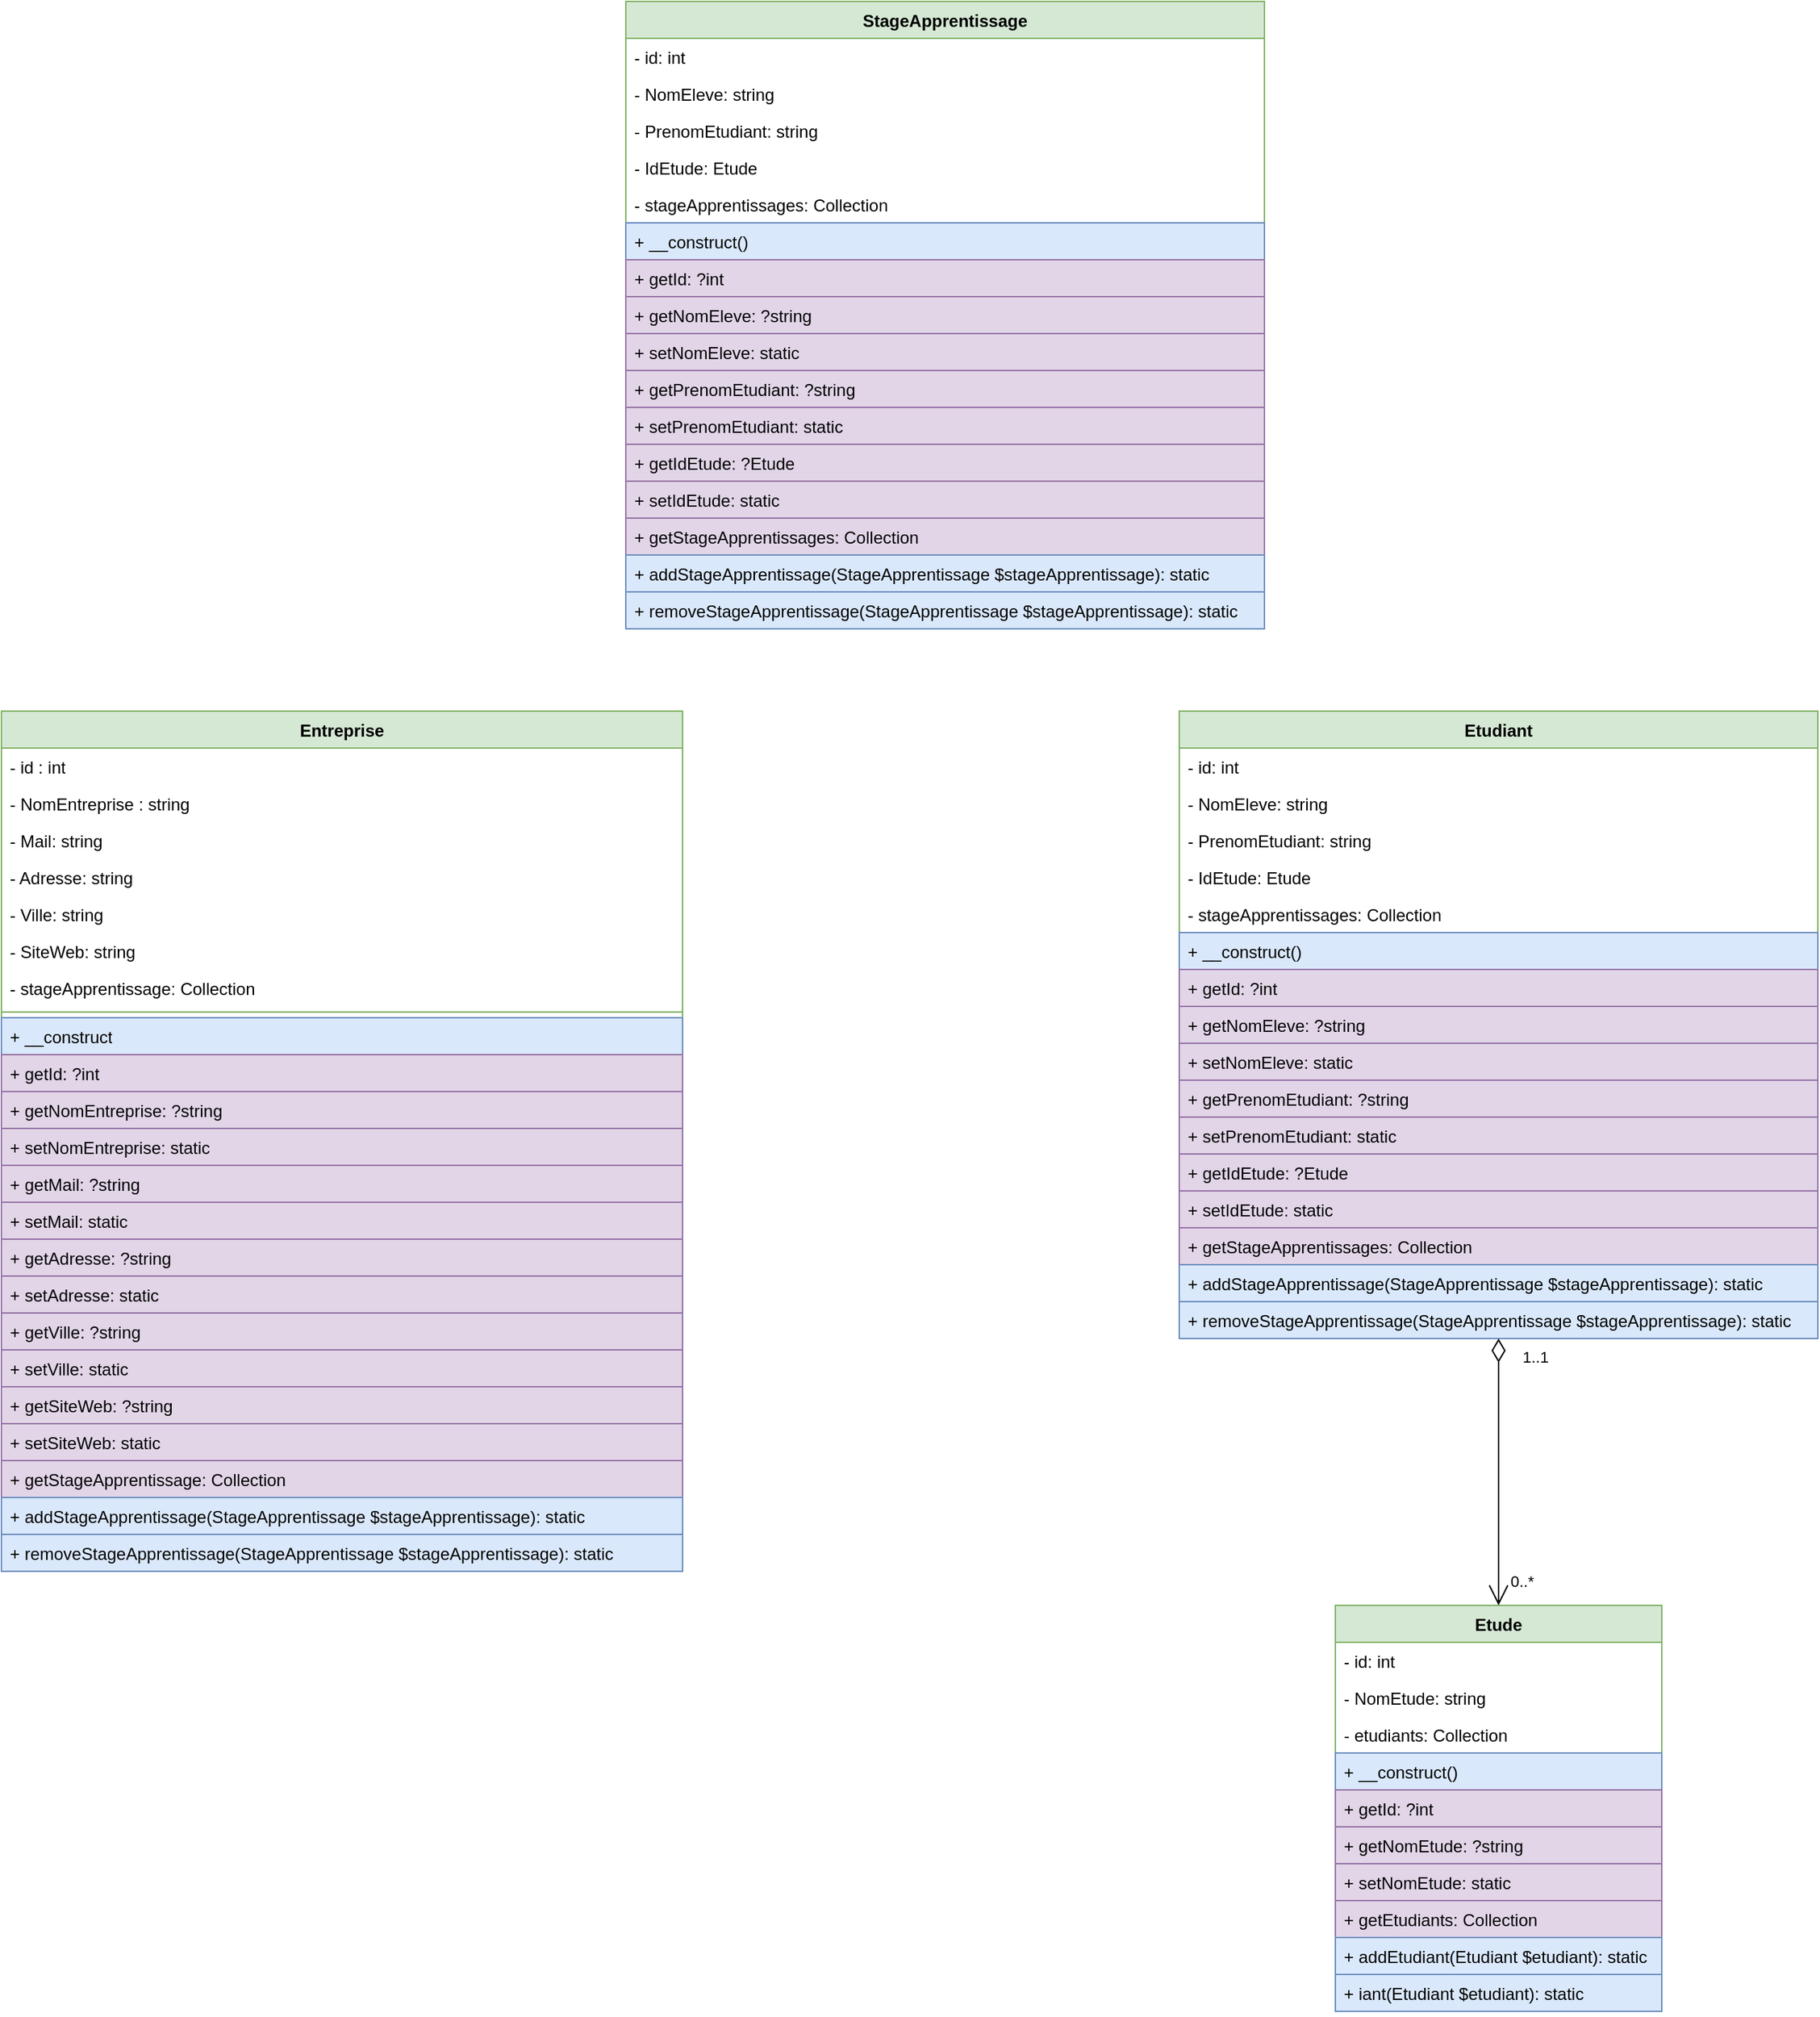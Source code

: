 <mxfile version="24.1.0" type="github">
  <diagram name="Page-1" id="tTyukOXu0yuskVTuLJfC">
    <mxGraphModel dx="1434" dy="1951" grid="1" gridSize="10" guides="1" tooltips="1" connect="1" arrows="1" fold="1" page="1" pageScale="1" pageWidth="827" pageHeight="1169" math="0" shadow="0">
      <root>
        <mxCell id="0" />
        <mxCell id="1" parent="0" />
        <mxCell id="duEF9Qy1ewrFmxR0d5C5-20" value="Entreprise" style="swimlane;fontStyle=1;align=center;verticalAlign=top;childLayout=stackLayout;horizontal=1;startSize=26;horizontalStack=0;resizeParent=1;resizeParentMax=0;resizeLast=0;collapsible=1;marginBottom=0;whiteSpace=wrap;html=1;fillColor=#d5e8d4;strokeColor=#82b366;" vertex="1" parent="1">
          <mxGeometry x="30" y="200" width="480" height="606" as="geometry" />
        </mxCell>
        <mxCell id="duEF9Qy1ewrFmxR0d5C5-21" value="&lt;div&gt;- id : int&lt;/div&gt;" style="text;strokeColor=none;fillColor=none;align=left;verticalAlign=top;spacingLeft=4;spacingRight=4;overflow=hidden;rotatable=0;points=[[0,0.5],[1,0.5]];portConstraint=eastwest;whiteSpace=wrap;html=1;" vertex="1" parent="duEF9Qy1ewrFmxR0d5C5-20">
          <mxGeometry y="26" width="480" height="26" as="geometry" />
        </mxCell>
        <mxCell id="duEF9Qy1ewrFmxR0d5C5-29" value="&lt;div&gt;- NomEntreprise : string&lt;br&gt;&lt;/div&gt;" style="text;strokeColor=none;fillColor=none;align=left;verticalAlign=top;spacingLeft=4;spacingRight=4;overflow=hidden;rotatable=0;points=[[0,0.5],[1,0.5]];portConstraint=eastwest;whiteSpace=wrap;html=1;" vertex="1" parent="duEF9Qy1ewrFmxR0d5C5-20">
          <mxGeometry y="52" width="480" height="26" as="geometry" />
        </mxCell>
        <mxCell id="duEF9Qy1ewrFmxR0d5C5-34" value="&lt;div&gt;- Mail: string&lt;br&gt;&lt;/div&gt;" style="text;strokeColor=none;fillColor=none;align=left;verticalAlign=top;spacingLeft=4;spacingRight=4;overflow=hidden;rotatable=0;points=[[0,0.5],[1,0.5]];portConstraint=eastwest;whiteSpace=wrap;html=1;" vertex="1" parent="duEF9Qy1ewrFmxR0d5C5-20">
          <mxGeometry y="78" width="480" height="26" as="geometry" />
        </mxCell>
        <mxCell id="duEF9Qy1ewrFmxR0d5C5-35" value="&lt;div&gt;- Adresse: string&lt;br&gt;&lt;/div&gt;" style="text;strokeColor=none;fillColor=none;align=left;verticalAlign=top;spacingLeft=4;spacingRight=4;overflow=hidden;rotatable=0;points=[[0,0.5],[1,0.5]];portConstraint=eastwest;whiteSpace=wrap;html=1;" vertex="1" parent="duEF9Qy1ewrFmxR0d5C5-20">
          <mxGeometry y="104" width="480" height="26" as="geometry" />
        </mxCell>
        <mxCell id="duEF9Qy1ewrFmxR0d5C5-37" value="&lt;div&gt;- Ville: string&lt;br&gt;&lt;/div&gt;" style="text;strokeColor=none;fillColor=none;align=left;verticalAlign=top;spacingLeft=4;spacingRight=4;overflow=hidden;rotatable=0;points=[[0,0.5],[1,0.5]];portConstraint=eastwest;whiteSpace=wrap;html=1;" vertex="1" parent="duEF9Qy1ewrFmxR0d5C5-20">
          <mxGeometry y="130" width="480" height="26" as="geometry" />
        </mxCell>
        <mxCell id="duEF9Qy1ewrFmxR0d5C5-36" value="&lt;div&gt;- SiteWeb: string&lt;br&gt;&lt;/div&gt;" style="text;strokeColor=none;fillColor=none;align=left;verticalAlign=top;spacingLeft=4;spacingRight=4;overflow=hidden;rotatable=0;points=[[0,0.5],[1,0.5]];portConstraint=eastwest;whiteSpace=wrap;html=1;" vertex="1" parent="duEF9Qy1ewrFmxR0d5C5-20">
          <mxGeometry y="156" width="480" height="26" as="geometry" />
        </mxCell>
        <mxCell id="duEF9Qy1ewrFmxR0d5C5-38" value="&lt;div&gt;- stageApprentissage: Collection&lt;br&gt;&lt;/div&gt;" style="text;strokeColor=none;fillColor=none;align=left;verticalAlign=top;spacingLeft=4;spacingRight=4;overflow=hidden;rotatable=0;points=[[0,0.5],[1,0.5]];portConstraint=eastwest;whiteSpace=wrap;html=1;" vertex="1" parent="duEF9Qy1ewrFmxR0d5C5-20">
          <mxGeometry y="182" width="480" height="26" as="geometry" />
        </mxCell>
        <mxCell id="duEF9Qy1ewrFmxR0d5C5-22" value="" style="line;strokeWidth=1;fillColor=none;align=left;verticalAlign=middle;spacingTop=-1;spacingLeft=3;spacingRight=3;rotatable=0;labelPosition=right;points=[];portConstraint=eastwest;strokeColor=inherit;" vertex="1" parent="duEF9Qy1ewrFmxR0d5C5-20">
          <mxGeometry y="208" width="480" height="8" as="geometry" />
        </mxCell>
        <mxCell id="duEF9Qy1ewrFmxR0d5C5-41" value="+ __construct" style="text;strokeColor=#6c8ebf;fillColor=#dae8fc;align=left;verticalAlign=top;spacingLeft=4;spacingRight=4;overflow=hidden;rotatable=0;points=[[0,0.5],[1,0.5]];portConstraint=eastwest;whiteSpace=wrap;html=1;" vertex="1" parent="duEF9Qy1ewrFmxR0d5C5-20">
          <mxGeometry y="216" width="480" height="26" as="geometry" />
        </mxCell>
        <mxCell id="duEF9Qy1ewrFmxR0d5C5-42" value="+ getId: ?int" style="text;strokeColor=#9673a6;fillColor=#e1d5e7;align=left;verticalAlign=top;spacingLeft=4;spacingRight=4;overflow=hidden;rotatable=0;points=[[0,0.5],[1,0.5]];portConstraint=eastwest;whiteSpace=wrap;html=1;" vertex="1" parent="duEF9Qy1ewrFmxR0d5C5-20">
          <mxGeometry y="242" width="480" height="26" as="geometry" />
        </mxCell>
        <mxCell id="duEF9Qy1ewrFmxR0d5C5-43" value="+ getNomEntreprise: ?string" style="text;strokeColor=#9673a6;fillColor=#e1d5e7;align=left;verticalAlign=top;spacingLeft=4;spacingRight=4;overflow=hidden;rotatable=0;points=[[0,0.5],[1,0.5]];portConstraint=eastwest;whiteSpace=wrap;html=1;" vertex="1" parent="duEF9Qy1ewrFmxR0d5C5-20">
          <mxGeometry y="268" width="480" height="26" as="geometry" />
        </mxCell>
        <mxCell id="duEF9Qy1ewrFmxR0d5C5-44" value="+ setNomEntreprise: static" style="text;strokeColor=#9673a6;fillColor=#e1d5e7;align=left;verticalAlign=top;spacingLeft=4;spacingRight=4;overflow=hidden;rotatable=0;points=[[0,0.5],[1,0.5]];portConstraint=eastwest;whiteSpace=wrap;html=1;" vertex="1" parent="duEF9Qy1ewrFmxR0d5C5-20">
          <mxGeometry y="294" width="480" height="26" as="geometry" />
        </mxCell>
        <mxCell id="duEF9Qy1ewrFmxR0d5C5-45" value="+ getMail: ?string" style="text;strokeColor=#9673a6;fillColor=#e1d5e7;align=left;verticalAlign=top;spacingLeft=4;spacingRight=4;overflow=hidden;rotatable=0;points=[[0,0.5],[1,0.5]];portConstraint=eastwest;whiteSpace=wrap;html=1;" vertex="1" parent="duEF9Qy1ewrFmxR0d5C5-20">
          <mxGeometry y="320" width="480" height="26" as="geometry" />
        </mxCell>
        <mxCell id="duEF9Qy1ewrFmxR0d5C5-46" value="+ setMail: static" style="text;strokeColor=#9673a6;fillColor=#e1d5e7;align=left;verticalAlign=top;spacingLeft=4;spacingRight=4;overflow=hidden;rotatable=0;points=[[0,0.5],[1,0.5]];portConstraint=eastwest;whiteSpace=wrap;html=1;" vertex="1" parent="duEF9Qy1ewrFmxR0d5C5-20">
          <mxGeometry y="346" width="480" height="26" as="geometry" />
        </mxCell>
        <mxCell id="duEF9Qy1ewrFmxR0d5C5-47" value="+ getAdresse: ?string" style="text;strokeColor=#9673a6;fillColor=#e1d5e7;align=left;verticalAlign=top;spacingLeft=4;spacingRight=4;overflow=hidden;rotatable=0;points=[[0,0.5],[1,0.5]];portConstraint=eastwest;whiteSpace=wrap;html=1;" vertex="1" parent="duEF9Qy1ewrFmxR0d5C5-20">
          <mxGeometry y="372" width="480" height="26" as="geometry" />
        </mxCell>
        <mxCell id="duEF9Qy1ewrFmxR0d5C5-48" value="+ setAdresse: static" style="text;strokeColor=#9673a6;fillColor=#e1d5e7;align=left;verticalAlign=top;spacingLeft=4;spacingRight=4;overflow=hidden;rotatable=0;points=[[0,0.5],[1,0.5]];portConstraint=eastwest;whiteSpace=wrap;html=1;" vertex="1" parent="duEF9Qy1ewrFmxR0d5C5-20">
          <mxGeometry y="398" width="480" height="26" as="geometry" />
        </mxCell>
        <mxCell id="duEF9Qy1ewrFmxR0d5C5-49" value="+ getVille: ?string" style="text;strokeColor=#9673a6;fillColor=#e1d5e7;align=left;verticalAlign=top;spacingLeft=4;spacingRight=4;overflow=hidden;rotatable=0;points=[[0,0.5],[1,0.5]];portConstraint=eastwest;whiteSpace=wrap;html=1;" vertex="1" parent="duEF9Qy1ewrFmxR0d5C5-20">
          <mxGeometry y="424" width="480" height="26" as="geometry" />
        </mxCell>
        <mxCell id="duEF9Qy1ewrFmxR0d5C5-50" value="+ setVille: static" style="text;strokeColor=#9673a6;fillColor=#e1d5e7;align=left;verticalAlign=top;spacingLeft=4;spacingRight=4;overflow=hidden;rotatable=0;points=[[0,0.5],[1,0.5]];portConstraint=eastwest;whiteSpace=wrap;html=1;" vertex="1" parent="duEF9Qy1ewrFmxR0d5C5-20">
          <mxGeometry y="450" width="480" height="26" as="geometry" />
        </mxCell>
        <mxCell id="duEF9Qy1ewrFmxR0d5C5-51" value="+ getSiteWeb: ?string" style="text;strokeColor=#9673a6;fillColor=#e1d5e7;align=left;verticalAlign=top;spacingLeft=4;spacingRight=4;overflow=hidden;rotatable=0;points=[[0,0.5],[1,0.5]];portConstraint=eastwest;whiteSpace=wrap;html=1;" vertex="1" parent="duEF9Qy1ewrFmxR0d5C5-20">
          <mxGeometry y="476" width="480" height="26" as="geometry" />
        </mxCell>
        <mxCell id="duEF9Qy1ewrFmxR0d5C5-52" value="+ setSiteWeb: static" style="text;strokeColor=#9673a6;fillColor=#e1d5e7;align=left;verticalAlign=top;spacingLeft=4;spacingRight=4;overflow=hidden;rotatable=0;points=[[0,0.5],[1,0.5]];portConstraint=eastwest;whiteSpace=wrap;html=1;" vertex="1" parent="duEF9Qy1ewrFmxR0d5C5-20">
          <mxGeometry y="502" width="480" height="26" as="geometry" />
        </mxCell>
        <mxCell id="duEF9Qy1ewrFmxR0d5C5-53" value="+ getStageApprentissage: Collection" style="text;strokeColor=#9673a6;fillColor=#e1d5e7;align=left;verticalAlign=top;spacingLeft=4;spacingRight=4;overflow=hidden;rotatable=0;points=[[0,0.5],[1,0.5]];portConstraint=eastwest;whiteSpace=wrap;html=1;" vertex="1" parent="duEF9Qy1ewrFmxR0d5C5-20">
          <mxGeometry y="528" width="480" height="26" as="geometry" />
        </mxCell>
        <mxCell id="duEF9Qy1ewrFmxR0d5C5-81" value="+ addStageApprentissage(StageApprentissage $stageApprentissage): static" style="text;strokeColor=#6c8ebf;fillColor=#dae8fc;align=left;verticalAlign=top;spacingLeft=4;spacingRight=4;overflow=hidden;rotatable=0;points=[[0,0.5],[1,0.5]];portConstraint=eastwest;whiteSpace=wrap;html=1;" vertex="1" parent="duEF9Qy1ewrFmxR0d5C5-20">
          <mxGeometry y="554" width="480" height="26" as="geometry" />
        </mxCell>
        <mxCell id="duEF9Qy1ewrFmxR0d5C5-82" value="+ removeStageApprentissage(StageApprentissage $stageApprentissage): static" style="text;strokeColor=#6c8ebf;fillColor=#dae8fc;align=left;verticalAlign=top;spacingLeft=4;spacingRight=4;overflow=hidden;rotatable=0;points=[[0,0.5],[1,0.5]];portConstraint=eastwest;whiteSpace=wrap;html=1;" vertex="1" parent="duEF9Qy1ewrFmxR0d5C5-20">
          <mxGeometry y="580" width="480" height="26" as="geometry" />
        </mxCell>
        <mxCell id="duEF9Qy1ewrFmxR0d5C5-57" value="Etudiant" style="swimlane;fontStyle=1;align=center;verticalAlign=top;childLayout=stackLayout;horizontal=1;startSize=26;horizontalStack=0;resizeParent=1;resizeParentMax=0;resizeLast=0;collapsible=1;marginBottom=0;whiteSpace=wrap;html=1;fillColor=#d5e8d4;strokeColor=#82b366;" vertex="1" parent="1">
          <mxGeometry x="860" y="200" width="450" height="442" as="geometry" />
        </mxCell>
        <mxCell id="duEF9Qy1ewrFmxR0d5C5-58" value="&lt;div&gt;- id: int&lt;/div&gt;" style="text;strokeColor=none;fillColor=none;align=left;verticalAlign=top;spacingLeft=4;spacingRight=4;overflow=hidden;rotatable=0;points=[[0,0.5],[1,0.5]];portConstraint=eastwest;whiteSpace=wrap;html=1;" vertex="1" parent="duEF9Qy1ewrFmxR0d5C5-57">
          <mxGeometry y="26" width="450" height="26" as="geometry" />
        </mxCell>
        <mxCell id="duEF9Qy1ewrFmxR0d5C5-59" value="&lt;div&gt;- NomEleve: string&lt;br&gt;&lt;/div&gt;" style="text;strokeColor=none;fillColor=none;align=left;verticalAlign=top;spacingLeft=4;spacingRight=4;overflow=hidden;rotatable=0;points=[[0,0.5],[1,0.5]];portConstraint=eastwest;whiteSpace=wrap;html=1;" vertex="1" parent="duEF9Qy1ewrFmxR0d5C5-57">
          <mxGeometry y="52" width="450" height="26" as="geometry" />
        </mxCell>
        <mxCell id="duEF9Qy1ewrFmxR0d5C5-60" value="&lt;div&gt;- PrenomEtudiant: string&lt;br&gt;&lt;/div&gt;" style="text;strokeColor=none;fillColor=none;align=left;verticalAlign=top;spacingLeft=4;spacingRight=4;overflow=hidden;rotatable=0;points=[[0,0.5],[1,0.5]];portConstraint=eastwest;whiteSpace=wrap;html=1;" vertex="1" parent="duEF9Qy1ewrFmxR0d5C5-57">
          <mxGeometry y="78" width="450" height="26" as="geometry" />
        </mxCell>
        <mxCell id="duEF9Qy1ewrFmxR0d5C5-61" value="&lt;div&gt;- IdEtude: Etude&lt;br&gt;&lt;/div&gt;" style="text;strokeColor=none;fillColor=none;align=left;verticalAlign=top;spacingLeft=4;spacingRight=4;overflow=hidden;rotatable=0;points=[[0,0.5],[1,0.5]];portConstraint=eastwest;whiteSpace=wrap;html=1;" vertex="1" parent="duEF9Qy1ewrFmxR0d5C5-57">
          <mxGeometry y="104" width="450" height="26" as="geometry" />
        </mxCell>
        <mxCell id="duEF9Qy1ewrFmxR0d5C5-62" value="&lt;div&gt;- stageApprentissages: Collection&lt;br&gt;&lt;/div&gt;" style="text;strokeColor=none;fillColor=none;align=left;verticalAlign=top;spacingLeft=4;spacingRight=4;overflow=hidden;rotatable=0;points=[[0,0.5],[1,0.5]];portConstraint=eastwest;whiteSpace=wrap;html=1;" vertex="1" parent="duEF9Qy1ewrFmxR0d5C5-57">
          <mxGeometry y="130" width="450" height="26" as="geometry" />
        </mxCell>
        <mxCell id="duEF9Qy1ewrFmxR0d5C5-66" value="+ __construct()" style="text;strokeColor=#6c8ebf;fillColor=#dae8fc;align=left;verticalAlign=top;spacingLeft=4;spacingRight=4;overflow=hidden;rotatable=0;points=[[0,0.5],[1,0.5]];portConstraint=eastwest;whiteSpace=wrap;html=1;" vertex="1" parent="duEF9Qy1ewrFmxR0d5C5-57">
          <mxGeometry y="156" width="450" height="26" as="geometry" />
        </mxCell>
        <mxCell id="duEF9Qy1ewrFmxR0d5C5-67" value="+ getId: ?int" style="text;strokeColor=#9673a6;fillColor=#e1d5e7;align=left;verticalAlign=top;spacingLeft=4;spacingRight=4;overflow=hidden;rotatable=0;points=[[0,0.5],[1,0.5]];portConstraint=eastwest;whiteSpace=wrap;html=1;" vertex="1" parent="duEF9Qy1ewrFmxR0d5C5-57">
          <mxGeometry y="182" width="450" height="26" as="geometry" />
        </mxCell>
        <mxCell id="duEF9Qy1ewrFmxR0d5C5-68" value="+ getNomEleve: ?string" style="text;strokeColor=#9673a6;fillColor=#e1d5e7;align=left;verticalAlign=top;spacingLeft=4;spacingRight=4;overflow=hidden;rotatable=0;points=[[0,0.5],[1,0.5]];portConstraint=eastwest;whiteSpace=wrap;html=1;" vertex="1" parent="duEF9Qy1ewrFmxR0d5C5-57">
          <mxGeometry y="208" width="450" height="26" as="geometry" />
        </mxCell>
        <mxCell id="duEF9Qy1ewrFmxR0d5C5-69" value="+ setNomEleve: static" style="text;strokeColor=#9673a6;fillColor=#e1d5e7;align=left;verticalAlign=top;spacingLeft=4;spacingRight=4;overflow=hidden;rotatable=0;points=[[0,0.5],[1,0.5]];portConstraint=eastwest;whiteSpace=wrap;html=1;" vertex="1" parent="duEF9Qy1ewrFmxR0d5C5-57">
          <mxGeometry y="234" width="450" height="26" as="geometry" />
        </mxCell>
        <mxCell id="duEF9Qy1ewrFmxR0d5C5-70" value="+ getPrenomEtudiant: ?string" style="text;strokeColor=#9673a6;fillColor=#e1d5e7;align=left;verticalAlign=top;spacingLeft=4;spacingRight=4;overflow=hidden;rotatable=0;points=[[0,0.5],[1,0.5]];portConstraint=eastwest;whiteSpace=wrap;html=1;" vertex="1" parent="duEF9Qy1ewrFmxR0d5C5-57">
          <mxGeometry y="260" width="450" height="26" as="geometry" />
        </mxCell>
        <mxCell id="duEF9Qy1ewrFmxR0d5C5-71" value="+ setPrenomEtudiant: static" style="text;strokeColor=#9673a6;fillColor=#e1d5e7;align=left;verticalAlign=top;spacingLeft=4;spacingRight=4;overflow=hidden;rotatable=0;points=[[0,0.5],[1,0.5]];portConstraint=eastwest;whiteSpace=wrap;html=1;" vertex="1" parent="duEF9Qy1ewrFmxR0d5C5-57">
          <mxGeometry y="286" width="450" height="26" as="geometry" />
        </mxCell>
        <mxCell id="duEF9Qy1ewrFmxR0d5C5-72" value="+ getIdEtude: ?Etude" style="text;strokeColor=#9673a6;fillColor=#e1d5e7;align=left;verticalAlign=top;spacingLeft=4;spacingRight=4;overflow=hidden;rotatable=0;points=[[0,0.5],[1,0.5]];portConstraint=eastwest;whiteSpace=wrap;html=1;" vertex="1" parent="duEF9Qy1ewrFmxR0d5C5-57">
          <mxGeometry y="312" width="450" height="26" as="geometry" />
        </mxCell>
        <mxCell id="duEF9Qy1ewrFmxR0d5C5-73" value="+ setIdEtude: static" style="text;strokeColor=#9673a6;fillColor=#e1d5e7;align=left;verticalAlign=top;spacingLeft=4;spacingRight=4;overflow=hidden;rotatable=0;points=[[0,0.5],[1,0.5]];portConstraint=eastwest;whiteSpace=wrap;html=1;" vertex="1" parent="duEF9Qy1ewrFmxR0d5C5-57">
          <mxGeometry y="338" width="450" height="26" as="geometry" />
        </mxCell>
        <mxCell id="duEF9Qy1ewrFmxR0d5C5-74" value="+ getStageApprentissages: Collection" style="text;strokeColor=#9673a6;fillColor=#e1d5e7;align=left;verticalAlign=top;spacingLeft=4;spacingRight=4;overflow=hidden;rotatable=0;points=[[0,0.5],[1,0.5]];portConstraint=eastwest;whiteSpace=wrap;html=1;" vertex="1" parent="duEF9Qy1ewrFmxR0d5C5-57">
          <mxGeometry y="364" width="450" height="26" as="geometry" />
        </mxCell>
        <mxCell id="duEF9Qy1ewrFmxR0d5C5-75" value="+ addStageApprentissage(StageApprentissage $stageApprentissage): static" style="text;strokeColor=#6c8ebf;fillColor=#dae8fc;align=left;verticalAlign=top;spacingLeft=4;spacingRight=4;overflow=hidden;rotatable=0;points=[[0,0.5],[1,0.5]];portConstraint=eastwest;whiteSpace=wrap;html=1;" vertex="1" parent="duEF9Qy1ewrFmxR0d5C5-57">
          <mxGeometry y="390" width="450" height="26" as="geometry" />
        </mxCell>
        <mxCell id="duEF9Qy1ewrFmxR0d5C5-76" value="+ removeStageApprentissage(StageApprentissage $stageApprentissage): static" style="text;strokeColor=#6c8ebf;fillColor=#dae8fc;align=left;verticalAlign=top;spacingLeft=4;spacingRight=4;overflow=hidden;rotatable=0;points=[[0,0.5],[1,0.5]];portConstraint=eastwest;whiteSpace=wrap;html=1;" vertex="1" parent="duEF9Qy1ewrFmxR0d5C5-57">
          <mxGeometry y="416" width="450" height="26" as="geometry" />
        </mxCell>
        <mxCell id="duEF9Qy1ewrFmxR0d5C5-83" value="&lt;div&gt;Etude&lt;/div&gt;" style="swimlane;fontStyle=1;align=center;verticalAlign=top;childLayout=stackLayout;horizontal=1;startSize=26;horizontalStack=0;resizeParent=1;resizeParentMax=0;resizeLast=0;collapsible=1;marginBottom=0;whiteSpace=wrap;html=1;fillColor=#d5e8d4;strokeColor=#82b366;" vertex="1" parent="1">
          <mxGeometry x="970" y="830" width="230" height="286" as="geometry" />
        </mxCell>
        <mxCell id="duEF9Qy1ewrFmxR0d5C5-84" value="&lt;div&gt;- id: int&lt;/div&gt;" style="text;strokeColor=none;fillColor=none;align=left;verticalAlign=top;spacingLeft=4;spacingRight=4;overflow=hidden;rotatable=0;points=[[0,0.5],[1,0.5]];portConstraint=eastwest;whiteSpace=wrap;html=1;" vertex="1" parent="duEF9Qy1ewrFmxR0d5C5-83">
          <mxGeometry y="26" width="230" height="26" as="geometry" />
        </mxCell>
        <mxCell id="duEF9Qy1ewrFmxR0d5C5-85" value="&lt;div&gt;- NomEtude: string&lt;br&gt;&lt;/div&gt;" style="text;strokeColor=none;fillColor=none;align=left;verticalAlign=top;spacingLeft=4;spacingRight=4;overflow=hidden;rotatable=0;points=[[0,0.5],[1,0.5]];portConstraint=eastwest;whiteSpace=wrap;html=1;" vertex="1" parent="duEF9Qy1ewrFmxR0d5C5-83">
          <mxGeometry y="52" width="230" height="26" as="geometry" />
        </mxCell>
        <mxCell id="duEF9Qy1ewrFmxR0d5C5-88" value="&lt;div&gt;- etudiants: Collection&lt;br&gt;&lt;/div&gt;" style="text;strokeColor=none;fillColor=none;align=left;verticalAlign=top;spacingLeft=4;spacingRight=4;overflow=hidden;rotatable=0;points=[[0,0.5],[1,0.5]];portConstraint=eastwest;whiteSpace=wrap;html=1;" vertex="1" parent="duEF9Qy1ewrFmxR0d5C5-83">
          <mxGeometry y="78" width="230" height="26" as="geometry" />
        </mxCell>
        <mxCell id="duEF9Qy1ewrFmxR0d5C5-89" value="+ __construct()" style="text;strokeColor=#6c8ebf;fillColor=#dae8fc;align=left;verticalAlign=top;spacingLeft=4;spacingRight=4;overflow=hidden;rotatable=0;points=[[0,0.5],[1,0.5]];portConstraint=eastwest;whiteSpace=wrap;html=1;" vertex="1" parent="duEF9Qy1ewrFmxR0d5C5-83">
          <mxGeometry y="104" width="230" height="26" as="geometry" />
        </mxCell>
        <mxCell id="duEF9Qy1ewrFmxR0d5C5-90" value="+ getId: ?int" style="text;strokeColor=#9673a6;fillColor=#e1d5e7;align=left;verticalAlign=top;spacingLeft=4;spacingRight=4;overflow=hidden;rotatable=0;points=[[0,0.5],[1,0.5]];portConstraint=eastwest;whiteSpace=wrap;html=1;" vertex="1" parent="duEF9Qy1ewrFmxR0d5C5-83">
          <mxGeometry y="130" width="230" height="26" as="geometry" />
        </mxCell>
        <mxCell id="duEF9Qy1ewrFmxR0d5C5-91" value="+ getNomEtude: ?string" style="text;strokeColor=#9673a6;fillColor=#e1d5e7;align=left;verticalAlign=top;spacingLeft=4;spacingRight=4;overflow=hidden;rotatable=0;points=[[0,0.5],[1,0.5]];portConstraint=eastwest;whiteSpace=wrap;html=1;" vertex="1" parent="duEF9Qy1ewrFmxR0d5C5-83">
          <mxGeometry y="156" width="230" height="26" as="geometry" />
        </mxCell>
        <mxCell id="duEF9Qy1ewrFmxR0d5C5-92" value="+ setNomEtude: static" style="text;strokeColor=#9673a6;fillColor=#e1d5e7;align=left;verticalAlign=top;spacingLeft=4;spacingRight=4;overflow=hidden;rotatable=0;points=[[0,0.5],[1,0.5]];portConstraint=eastwest;whiteSpace=wrap;html=1;" vertex="1" parent="duEF9Qy1ewrFmxR0d5C5-83">
          <mxGeometry y="182" width="230" height="26" as="geometry" />
        </mxCell>
        <mxCell id="duEF9Qy1ewrFmxR0d5C5-97" value="+ getEtudiants: Collection" style="text;strokeColor=#9673a6;fillColor=#e1d5e7;align=left;verticalAlign=top;spacingLeft=4;spacingRight=4;overflow=hidden;rotatable=0;points=[[0,0.5],[1,0.5]];portConstraint=eastwest;whiteSpace=wrap;html=1;" vertex="1" parent="duEF9Qy1ewrFmxR0d5C5-83">
          <mxGeometry y="208" width="230" height="26" as="geometry" />
        </mxCell>
        <mxCell id="duEF9Qy1ewrFmxR0d5C5-98" value="+ addEtudiant(Etudiant $etudiant): static" style="text;strokeColor=#6c8ebf;fillColor=#dae8fc;align=left;verticalAlign=top;spacingLeft=4;spacingRight=4;overflow=hidden;rotatable=0;points=[[0,0.5],[1,0.5]];portConstraint=eastwest;whiteSpace=wrap;html=1;" vertex="1" parent="duEF9Qy1ewrFmxR0d5C5-83">
          <mxGeometry y="234" width="230" height="26" as="geometry" />
        </mxCell>
        <mxCell id="duEF9Qy1ewrFmxR0d5C5-99" value="+ iant(Etudiant $etudiant): static" style="text;strokeColor=#6c8ebf;fillColor=#dae8fc;align=left;verticalAlign=top;spacingLeft=4;spacingRight=4;overflow=hidden;rotatable=0;points=[[0,0.5],[1,0.5]];portConstraint=eastwest;whiteSpace=wrap;html=1;" vertex="1" parent="duEF9Qy1ewrFmxR0d5C5-83">
          <mxGeometry y="260" width="230" height="26" as="geometry" />
        </mxCell>
        <mxCell id="duEF9Qy1ewrFmxR0d5C5-103" value="" style="endArrow=open;html=1;endSize=12;startArrow=diamondThin;startSize=14;startFill=0;edgeStyle=orthogonalEdgeStyle;rounded=0;entryX=0.5;entryY=0;entryDx=0;entryDy=0;exitX=0.5;exitY=1;exitDx=0;exitDy=0;" edge="1" parent="1" source="duEF9Qy1ewrFmxR0d5C5-57" target="duEF9Qy1ewrFmxR0d5C5-83">
          <mxGeometry relative="1" as="geometry">
            <mxPoint x="720" y="900" as="sourcePoint" />
            <mxPoint x="880" y="900" as="targetPoint" />
          </mxGeometry>
        </mxCell>
        <mxCell id="duEF9Qy1ewrFmxR0d5C5-104" value="1..1" style="edgeLabel;resizable=0;html=1;align=left;verticalAlign=top;" connectable="0" vertex="1" parent="duEF9Qy1ewrFmxR0d5C5-103">
          <mxGeometry x="-1" relative="1" as="geometry">
            <mxPoint x="15" as="offset" />
          </mxGeometry>
        </mxCell>
        <mxCell id="duEF9Qy1ewrFmxR0d5C5-105" value="&lt;div&gt;0..*&lt;/div&gt;" style="edgeLabel;resizable=0;html=1;align=right;verticalAlign=top;" connectable="0" vertex="1" parent="duEF9Qy1ewrFmxR0d5C5-103">
          <mxGeometry x="1" relative="1" as="geometry">
            <mxPoint x="25" y="-30" as="offset" />
          </mxGeometry>
        </mxCell>
        <mxCell id="duEF9Qy1ewrFmxR0d5C5-106" value="StageApprentissage" style="swimlane;fontStyle=1;align=center;verticalAlign=top;childLayout=stackLayout;horizontal=1;startSize=26;horizontalStack=0;resizeParent=1;resizeParentMax=0;resizeLast=0;collapsible=1;marginBottom=0;whiteSpace=wrap;html=1;fillColor=#d5e8d4;strokeColor=#82b366;" vertex="1" parent="1">
          <mxGeometry x="470" y="-300" width="450" height="442" as="geometry" />
        </mxCell>
        <mxCell id="duEF9Qy1ewrFmxR0d5C5-107" value="&lt;div&gt;- id: int&lt;/div&gt;" style="text;strokeColor=none;fillColor=none;align=left;verticalAlign=top;spacingLeft=4;spacingRight=4;overflow=hidden;rotatable=0;points=[[0,0.5],[1,0.5]];portConstraint=eastwest;whiteSpace=wrap;html=1;" vertex="1" parent="duEF9Qy1ewrFmxR0d5C5-106">
          <mxGeometry y="26" width="450" height="26" as="geometry" />
        </mxCell>
        <mxCell id="duEF9Qy1ewrFmxR0d5C5-108" value="&lt;div&gt;- NomEleve: string&lt;br&gt;&lt;/div&gt;" style="text;strokeColor=none;fillColor=none;align=left;verticalAlign=top;spacingLeft=4;spacingRight=4;overflow=hidden;rotatable=0;points=[[0,0.5],[1,0.5]];portConstraint=eastwest;whiteSpace=wrap;html=1;" vertex="1" parent="duEF9Qy1ewrFmxR0d5C5-106">
          <mxGeometry y="52" width="450" height="26" as="geometry" />
        </mxCell>
        <mxCell id="duEF9Qy1ewrFmxR0d5C5-109" value="&lt;div&gt;- PrenomEtudiant: string&lt;br&gt;&lt;/div&gt;" style="text;strokeColor=none;fillColor=none;align=left;verticalAlign=top;spacingLeft=4;spacingRight=4;overflow=hidden;rotatable=0;points=[[0,0.5],[1,0.5]];portConstraint=eastwest;whiteSpace=wrap;html=1;" vertex="1" parent="duEF9Qy1ewrFmxR0d5C5-106">
          <mxGeometry y="78" width="450" height="26" as="geometry" />
        </mxCell>
        <mxCell id="duEF9Qy1ewrFmxR0d5C5-110" value="&lt;div&gt;- IdEtude: Etude&lt;br&gt;&lt;/div&gt;" style="text;strokeColor=none;fillColor=none;align=left;verticalAlign=top;spacingLeft=4;spacingRight=4;overflow=hidden;rotatable=0;points=[[0,0.5],[1,0.5]];portConstraint=eastwest;whiteSpace=wrap;html=1;" vertex="1" parent="duEF9Qy1ewrFmxR0d5C5-106">
          <mxGeometry y="104" width="450" height="26" as="geometry" />
        </mxCell>
        <mxCell id="duEF9Qy1ewrFmxR0d5C5-111" value="&lt;div&gt;- stageApprentissages: Collection&lt;br&gt;&lt;/div&gt;" style="text;strokeColor=none;fillColor=none;align=left;verticalAlign=top;spacingLeft=4;spacingRight=4;overflow=hidden;rotatable=0;points=[[0,0.5],[1,0.5]];portConstraint=eastwest;whiteSpace=wrap;html=1;" vertex="1" parent="duEF9Qy1ewrFmxR0d5C5-106">
          <mxGeometry y="130" width="450" height="26" as="geometry" />
        </mxCell>
        <mxCell id="duEF9Qy1ewrFmxR0d5C5-112" value="+ __construct()" style="text;strokeColor=#6c8ebf;fillColor=#dae8fc;align=left;verticalAlign=top;spacingLeft=4;spacingRight=4;overflow=hidden;rotatable=0;points=[[0,0.5],[1,0.5]];portConstraint=eastwest;whiteSpace=wrap;html=1;" vertex="1" parent="duEF9Qy1ewrFmxR0d5C5-106">
          <mxGeometry y="156" width="450" height="26" as="geometry" />
        </mxCell>
        <mxCell id="duEF9Qy1ewrFmxR0d5C5-113" value="+ getId: ?int" style="text;strokeColor=#9673a6;fillColor=#e1d5e7;align=left;verticalAlign=top;spacingLeft=4;spacingRight=4;overflow=hidden;rotatable=0;points=[[0,0.5],[1,0.5]];portConstraint=eastwest;whiteSpace=wrap;html=1;" vertex="1" parent="duEF9Qy1ewrFmxR0d5C5-106">
          <mxGeometry y="182" width="450" height="26" as="geometry" />
        </mxCell>
        <mxCell id="duEF9Qy1ewrFmxR0d5C5-114" value="+ getNomEleve: ?string" style="text;strokeColor=#9673a6;fillColor=#e1d5e7;align=left;verticalAlign=top;spacingLeft=4;spacingRight=4;overflow=hidden;rotatable=0;points=[[0,0.5],[1,0.5]];portConstraint=eastwest;whiteSpace=wrap;html=1;" vertex="1" parent="duEF9Qy1ewrFmxR0d5C5-106">
          <mxGeometry y="208" width="450" height="26" as="geometry" />
        </mxCell>
        <mxCell id="duEF9Qy1ewrFmxR0d5C5-115" value="+ setNomEleve: static" style="text;strokeColor=#9673a6;fillColor=#e1d5e7;align=left;verticalAlign=top;spacingLeft=4;spacingRight=4;overflow=hidden;rotatable=0;points=[[0,0.5],[1,0.5]];portConstraint=eastwest;whiteSpace=wrap;html=1;" vertex="1" parent="duEF9Qy1ewrFmxR0d5C5-106">
          <mxGeometry y="234" width="450" height="26" as="geometry" />
        </mxCell>
        <mxCell id="duEF9Qy1ewrFmxR0d5C5-116" value="+ getPrenomEtudiant: ?string" style="text;strokeColor=#9673a6;fillColor=#e1d5e7;align=left;verticalAlign=top;spacingLeft=4;spacingRight=4;overflow=hidden;rotatable=0;points=[[0,0.5],[1,0.5]];portConstraint=eastwest;whiteSpace=wrap;html=1;" vertex="1" parent="duEF9Qy1ewrFmxR0d5C5-106">
          <mxGeometry y="260" width="450" height="26" as="geometry" />
        </mxCell>
        <mxCell id="duEF9Qy1ewrFmxR0d5C5-117" value="+ setPrenomEtudiant: static" style="text;strokeColor=#9673a6;fillColor=#e1d5e7;align=left;verticalAlign=top;spacingLeft=4;spacingRight=4;overflow=hidden;rotatable=0;points=[[0,0.5],[1,0.5]];portConstraint=eastwest;whiteSpace=wrap;html=1;" vertex="1" parent="duEF9Qy1ewrFmxR0d5C5-106">
          <mxGeometry y="286" width="450" height="26" as="geometry" />
        </mxCell>
        <mxCell id="duEF9Qy1ewrFmxR0d5C5-118" value="+ getIdEtude: ?Etude" style="text;strokeColor=#9673a6;fillColor=#e1d5e7;align=left;verticalAlign=top;spacingLeft=4;spacingRight=4;overflow=hidden;rotatable=0;points=[[0,0.5],[1,0.5]];portConstraint=eastwest;whiteSpace=wrap;html=1;" vertex="1" parent="duEF9Qy1ewrFmxR0d5C5-106">
          <mxGeometry y="312" width="450" height="26" as="geometry" />
        </mxCell>
        <mxCell id="duEF9Qy1ewrFmxR0d5C5-119" value="+ setIdEtude: static" style="text;strokeColor=#9673a6;fillColor=#e1d5e7;align=left;verticalAlign=top;spacingLeft=4;spacingRight=4;overflow=hidden;rotatable=0;points=[[0,0.5],[1,0.5]];portConstraint=eastwest;whiteSpace=wrap;html=1;" vertex="1" parent="duEF9Qy1ewrFmxR0d5C5-106">
          <mxGeometry y="338" width="450" height="26" as="geometry" />
        </mxCell>
        <mxCell id="duEF9Qy1ewrFmxR0d5C5-120" value="+ getStageApprentissages: Collection" style="text;strokeColor=#9673a6;fillColor=#e1d5e7;align=left;verticalAlign=top;spacingLeft=4;spacingRight=4;overflow=hidden;rotatable=0;points=[[0,0.5],[1,0.5]];portConstraint=eastwest;whiteSpace=wrap;html=1;" vertex="1" parent="duEF9Qy1ewrFmxR0d5C5-106">
          <mxGeometry y="364" width="450" height="26" as="geometry" />
        </mxCell>
        <mxCell id="duEF9Qy1ewrFmxR0d5C5-121" value="+ addStageApprentissage(StageApprentissage $stageApprentissage): static" style="text;strokeColor=#6c8ebf;fillColor=#dae8fc;align=left;verticalAlign=top;spacingLeft=4;spacingRight=4;overflow=hidden;rotatable=0;points=[[0,0.5],[1,0.5]];portConstraint=eastwest;whiteSpace=wrap;html=1;" vertex="1" parent="duEF9Qy1ewrFmxR0d5C5-106">
          <mxGeometry y="390" width="450" height="26" as="geometry" />
        </mxCell>
        <mxCell id="duEF9Qy1ewrFmxR0d5C5-122" value="+ removeStageApprentissage(StageApprentissage $stageApprentissage): static" style="text;strokeColor=#6c8ebf;fillColor=#dae8fc;align=left;verticalAlign=top;spacingLeft=4;spacingRight=4;overflow=hidden;rotatable=0;points=[[0,0.5],[1,0.5]];portConstraint=eastwest;whiteSpace=wrap;html=1;" vertex="1" parent="duEF9Qy1ewrFmxR0d5C5-106">
          <mxGeometry y="416" width="450" height="26" as="geometry" />
        </mxCell>
      </root>
    </mxGraphModel>
  </diagram>
</mxfile>

